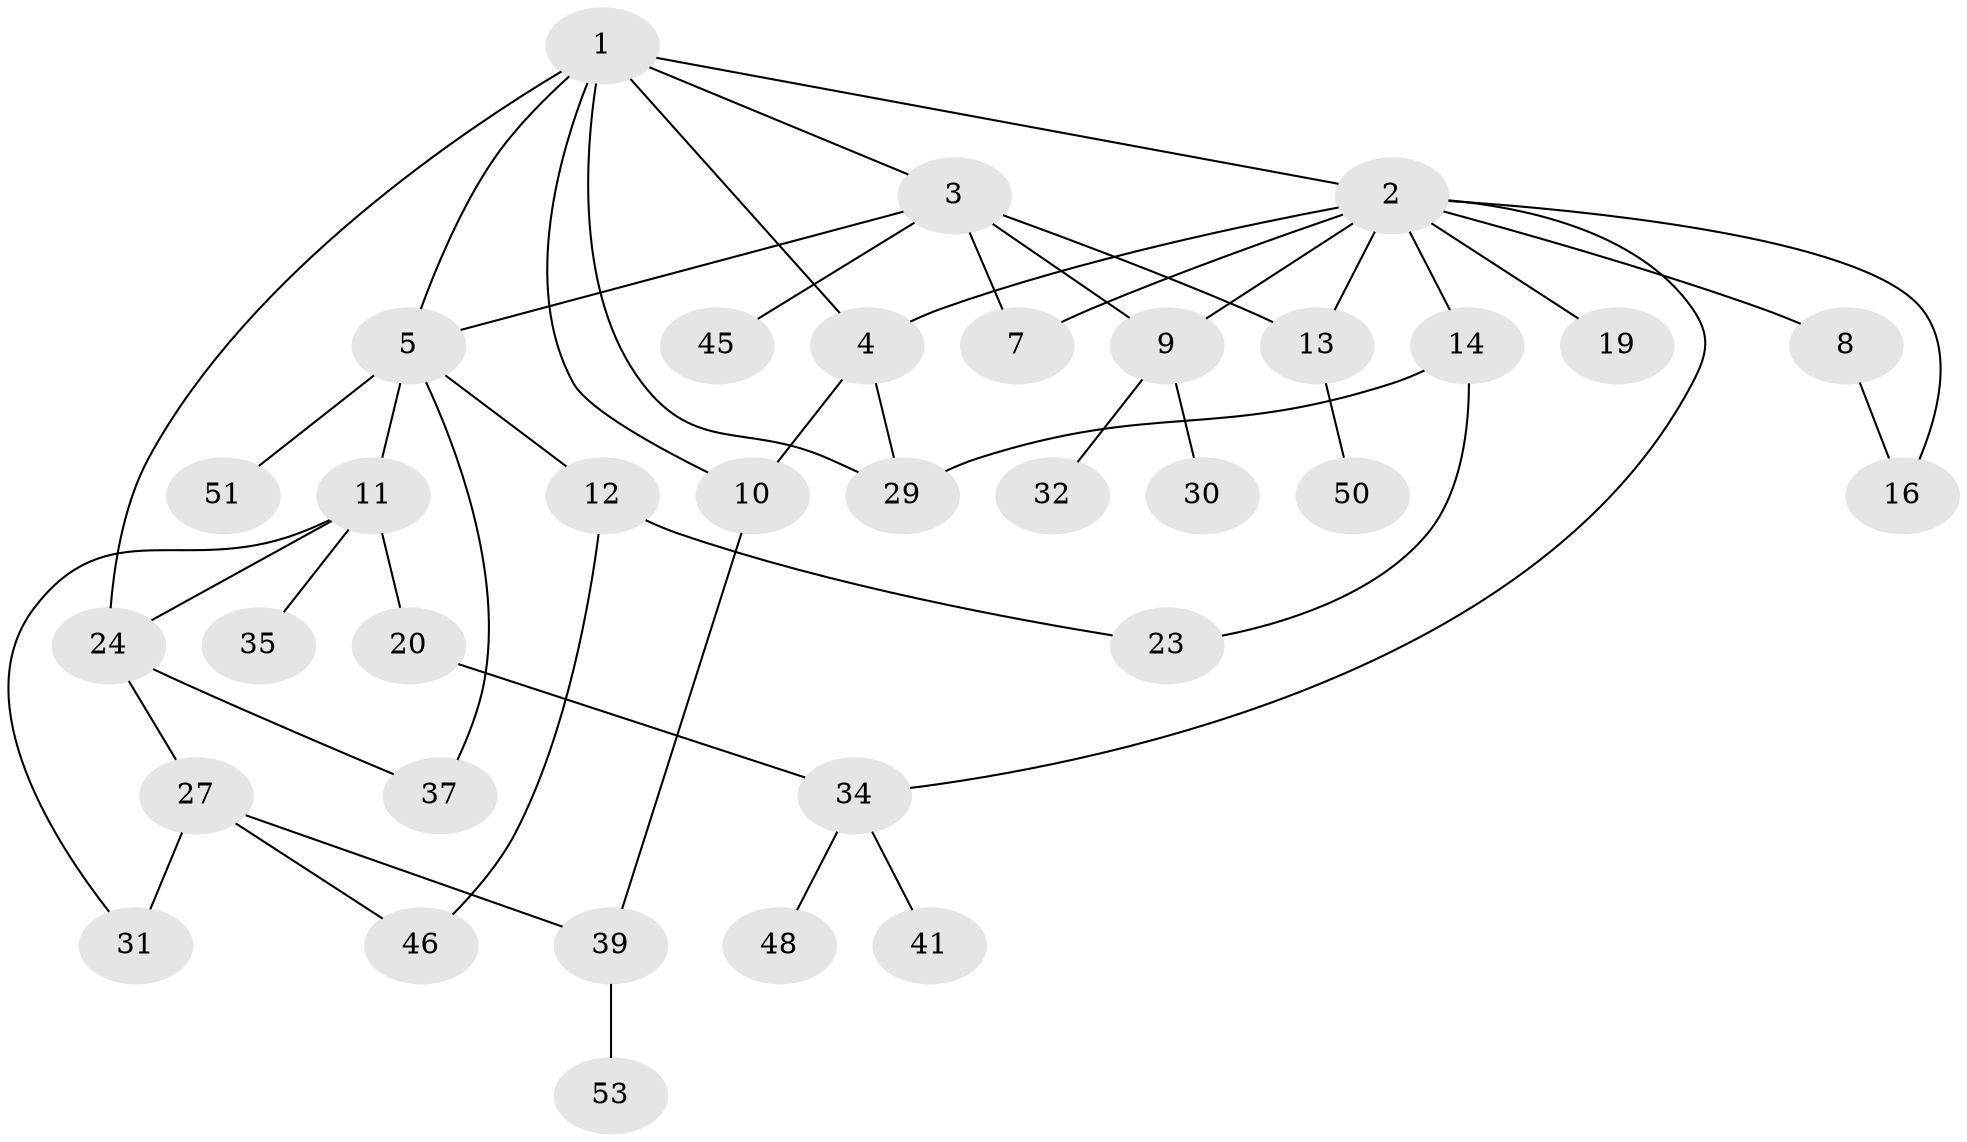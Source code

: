 // original degree distribution, {6: 0.03636363636363636, 8: 0.01818181818181818, 4: 0.10909090909090909, 7: 0.01818181818181818, 2: 0.36363636363636365, 3: 0.18181818181818182, 1: 0.2545454545454545, 5: 0.01818181818181818}
// Generated by graph-tools (version 1.1) at 2025/10/02/27/25 16:10:54]
// undirected, 34 vertices, 49 edges
graph export_dot {
graph [start="1"]
  node [color=gray90,style=filled];
  1 [super="+25"];
  2 [super="+6"];
  3 [super="+17"];
  4 [super="+47"];
  5 [super="+49"];
  7;
  8 [super="+18"];
  9 [super="+15"];
  10 [super="+28"];
  11 [super="+36"];
  12 [super="+26"];
  13 [super="+21"];
  14 [super="+52"];
  16;
  19 [super="+22"];
  20;
  23 [super="+40"];
  24 [super="+43"];
  27 [super="+55"];
  29 [super="+33"];
  30 [super="+38"];
  31 [super="+54"];
  32;
  34 [super="+42"];
  35;
  37;
  39 [super="+44"];
  41;
  45;
  46;
  48;
  50;
  51;
  53;
  1 -- 2;
  1 -- 3;
  1 -- 5;
  1 -- 29;
  1 -- 24;
  1 -- 10;
  1 -- 4;
  2 -- 4;
  2 -- 14;
  2 -- 16;
  2 -- 19;
  2 -- 34;
  2 -- 9;
  2 -- 8;
  2 -- 7;
  2 -- 13;
  3 -- 9;
  3 -- 13;
  3 -- 45;
  3 -- 5;
  3 -- 7;
  4 -- 10;
  4 -- 29;
  5 -- 11;
  5 -- 12;
  5 -- 37;
  5 -- 51;
  8 -- 16;
  9 -- 30;
  9 -- 32;
  10 -- 39;
  11 -- 20;
  11 -- 24;
  11 -- 31;
  11 -- 35;
  12 -- 46;
  12 -- 23;
  13 -- 50;
  14 -- 23;
  14 -- 29;
  20 -- 34;
  24 -- 27;
  24 -- 37;
  27 -- 46;
  27 -- 39;
  27 -- 31;
  34 -- 41;
  34 -- 48;
  39 -- 53;
}
